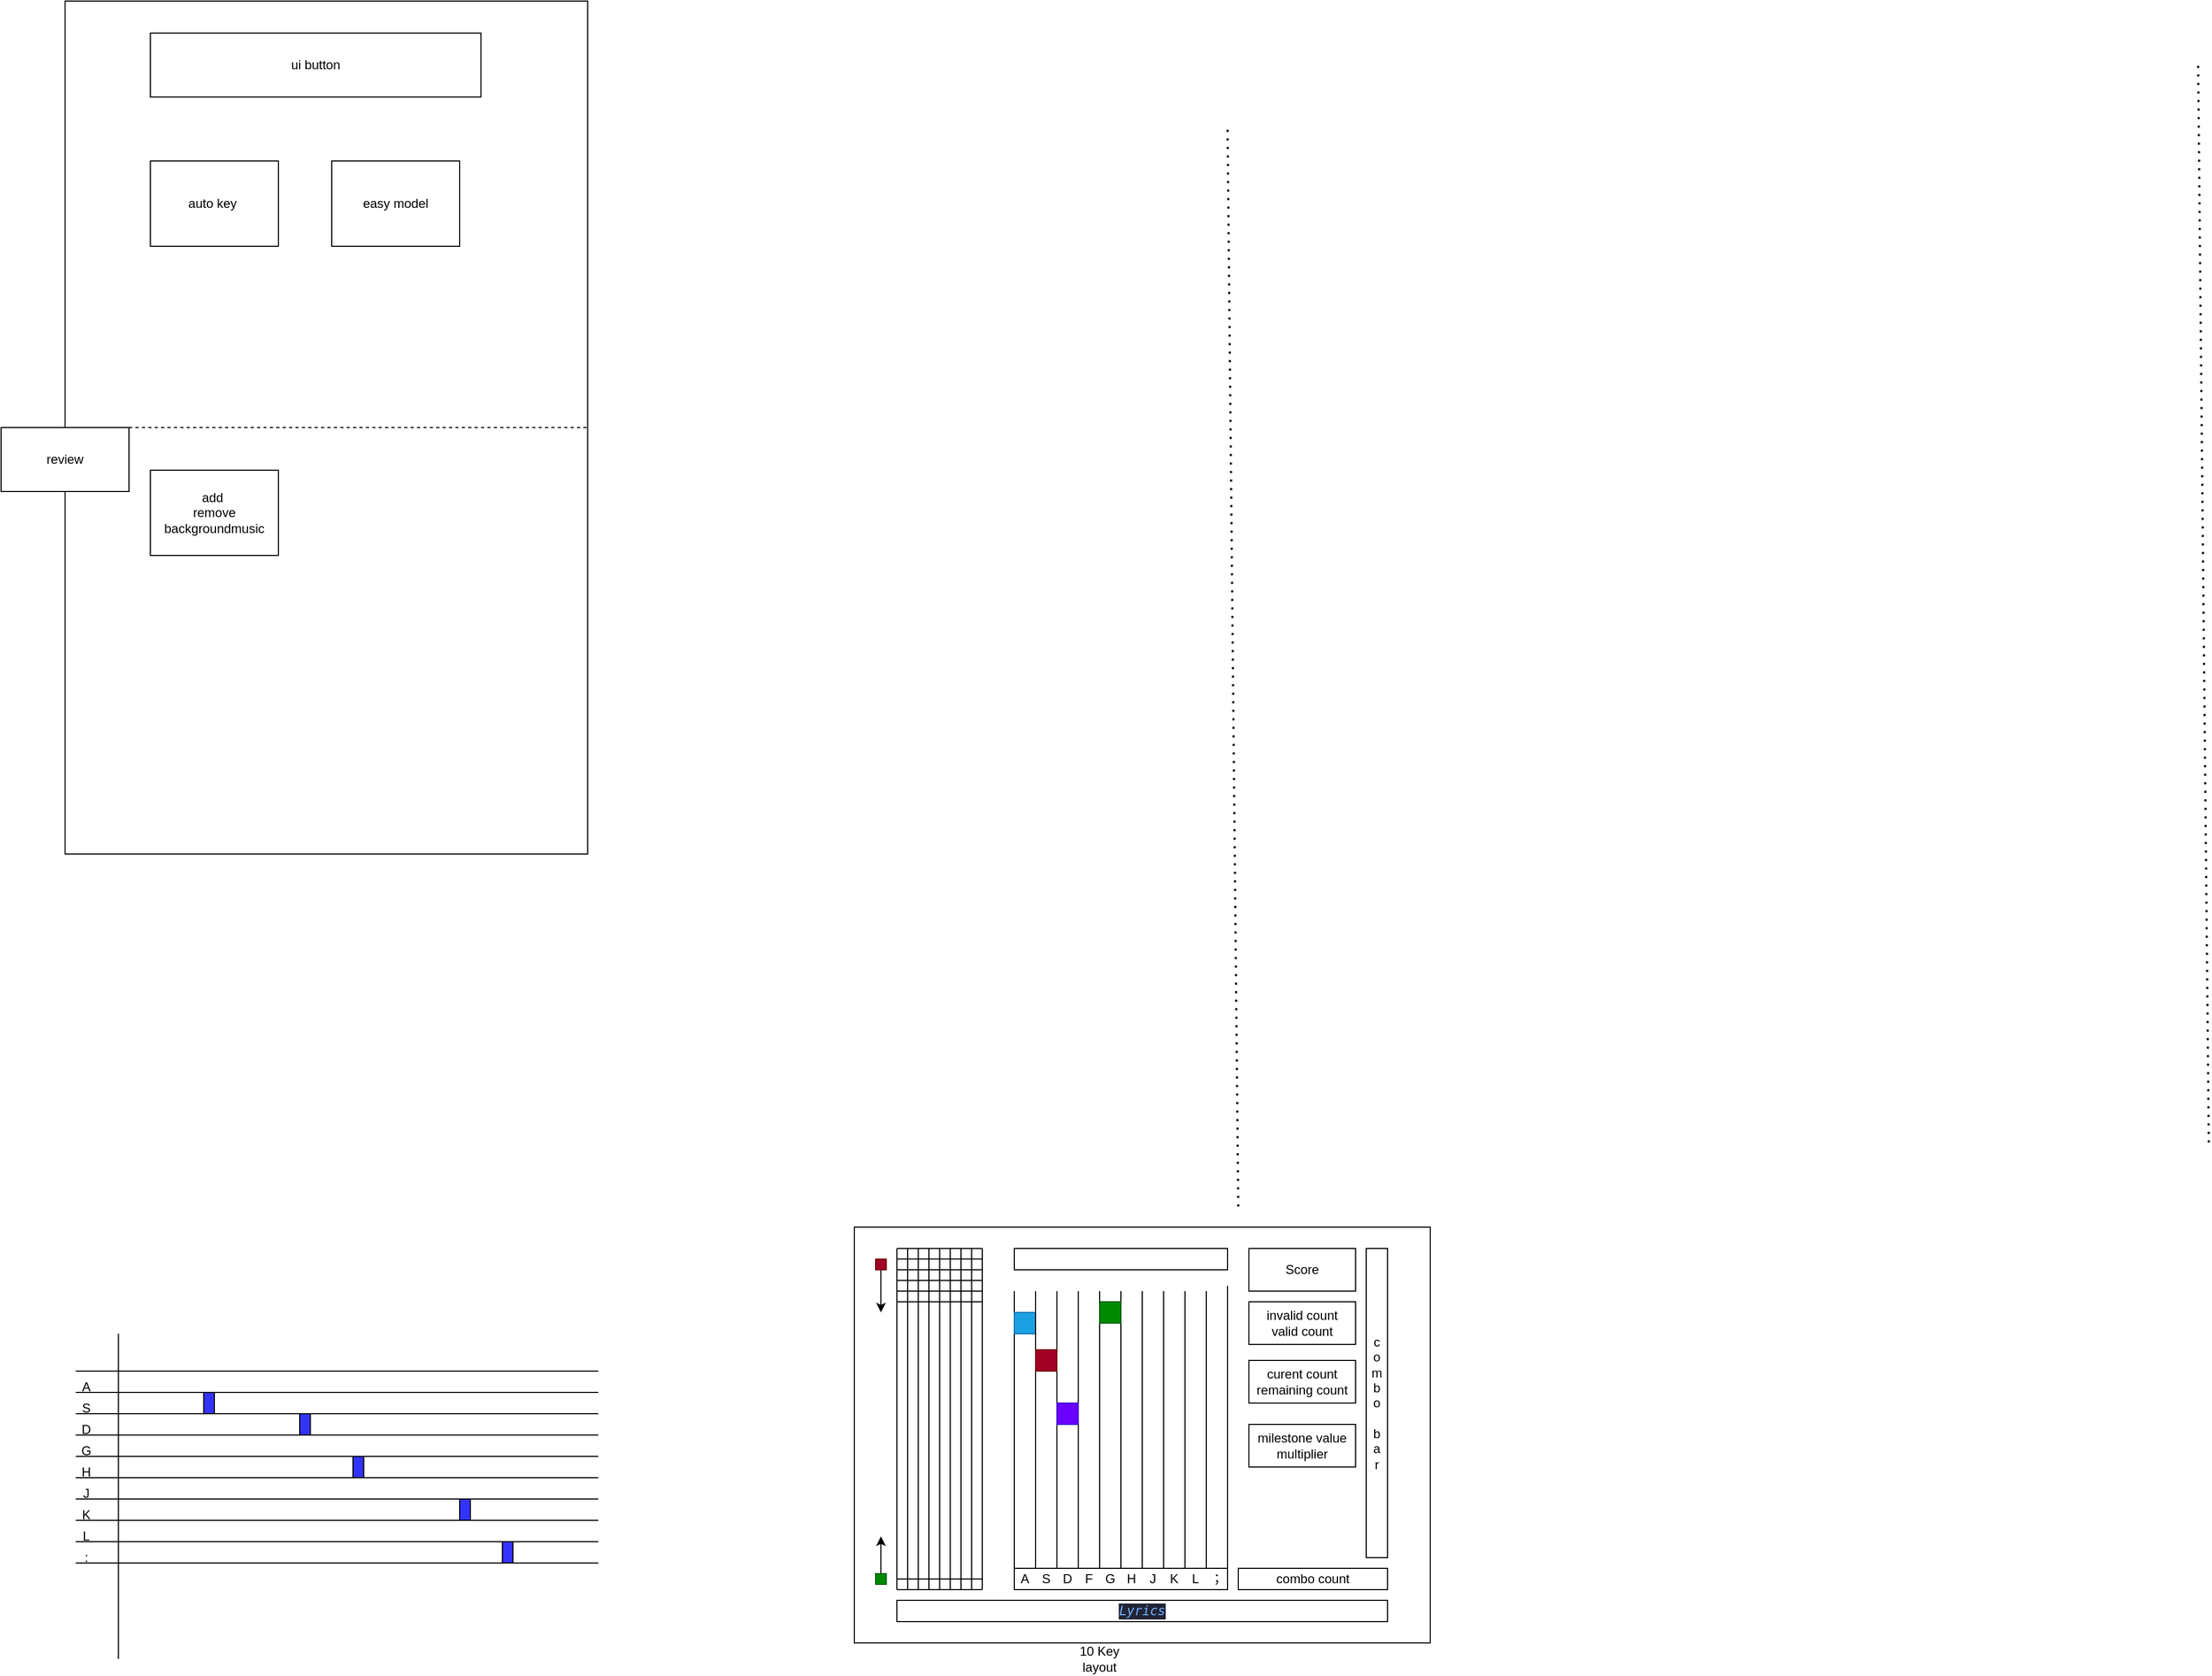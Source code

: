 <mxfile>
    <diagram id="EItSzx3JY4Jb_Roj2MiJ" name="Page-1">
        <mxGraphModel dx="3245" dy="362" grid="1" gridSize="10" guides="1" tooltips="1" connect="1" arrows="1" fold="1" page="1" pageScale="1" pageWidth="850" pageHeight="1100" math="0" shadow="0">
            <root>
                <mxCell id="0"/>
                <mxCell id="1" parent="0"/>
                <mxCell id="229" value="" style="rounded=0;whiteSpace=wrap;html=1;" vertex="1" parent="1">
                    <mxGeometry x="-1710" y="1220" width="540" height="390" as="geometry"/>
                </mxCell>
                <mxCell id="102" value="" style="endArrow=none;html=1;" parent="1" edge="1">
                    <mxGeometry width="50" height="50" relative="1" as="geometry">
                        <mxPoint x="-2400" y="1625" as="sourcePoint"/>
                        <mxPoint x="-2400" y="1320" as="targetPoint"/>
                    </mxGeometry>
                </mxCell>
                <mxCell id="103" value="" style="endArrow=none;html=1;" parent="1" edge="1">
                    <mxGeometry width="50" height="50" relative="1" as="geometry">
                        <mxPoint x="-2440" y="1355" as="sourcePoint"/>
                        <mxPoint x="-1950" y="1355" as="targetPoint"/>
                    </mxGeometry>
                </mxCell>
                <mxCell id="104" value="" style="endArrow=none;html=1;" parent="1" edge="1">
                    <mxGeometry width="50" height="50" relative="1" as="geometry">
                        <mxPoint x="-2440" y="1375" as="sourcePoint"/>
                        <mxPoint x="-1950" y="1375" as="targetPoint"/>
                    </mxGeometry>
                </mxCell>
                <mxCell id="105" value="" style="endArrow=none;html=1;" parent="1" edge="1">
                    <mxGeometry width="50" height="50" relative="1" as="geometry">
                        <mxPoint x="-2440" y="1395" as="sourcePoint"/>
                        <mxPoint x="-1950" y="1395" as="targetPoint"/>
                    </mxGeometry>
                </mxCell>
                <mxCell id="106" value="" style="endArrow=none;html=1;" parent="1" edge="1">
                    <mxGeometry width="50" height="50" relative="1" as="geometry">
                        <mxPoint x="-2440" y="1415" as="sourcePoint"/>
                        <mxPoint x="-1950" y="1415" as="targetPoint"/>
                    </mxGeometry>
                </mxCell>
                <mxCell id="107" value="" style="endArrow=none;html=1;" parent="1" edge="1">
                    <mxGeometry width="50" height="50" relative="1" as="geometry">
                        <mxPoint x="-2440" y="1435" as="sourcePoint"/>
                        <mxPoint x="-1950" y="1435" as="targetPoint"/>
                    </mxGeometry>
                </mxCell>
                <mxCell id="108" value="" style="endArrow=none;html=1;" parent="1" edge="1">
                    <mxGeometry width="50" height="50" relative="1" as="geometry">
                        <mxPoint x="-2440" y="1455" as="sourcePoint"/>
                        <mxPoint x="-1950" y="1455" as="targetPoint"/>
                    </mxGeometry>
                </mxCell>
                <mxCell id="109" value="" style="endArrow=none;html=1;" parent="1" edge="1">
                    <mxGeometry width="50" height="50" relative="1" as="geometry">
                        <mxPoint x="-2440" y="1475" as="sourcePoint"/>
                        <mxPoint x="-1950" y="1475" as="targetPoint"/>
                    </mxGeometry>
                </mxCell>
                <mxCell id="110" value="" style="endArrow=none;html=1;" parent="1" edge="1">
                    <mxGeometry width="50" height="50" relative="1" as="geometry">
                        <mxPoint x="-2440" y="1495" as="sourcePoint"/>
                        <mxPoint x="-1950" y="1495" as="targetPoint"/>
                    </mxGeometry>
                </mxCell>
                <mxCell id="111" value="" style="endArrow=none;html=1;" parent="1" edge="1">
                    <mxGeometry width="50" height="50" relative="1" as="geometry">
                        <mxPoint x="-2440" y="1515" as="sourcePoint"/>
                        <mxPoint x="-1950" y="1515" as="targetPoint"/>
                    </mxGeometry>
                </mxCell>
                <mxCell id="112" value="" style="endArrow=none;html=1;" parent="1" edge="1">
                    <mxGeometry width="50" height="50" relative="1" as="geometry">
                        <mxPoint x="-2440" y="1535" as="sourcePoint"/>
                        <mxPoint x="-1950" y="1535" as="targetPoint"/>
                    </mxGeometry>
                </mxCell>
                <mxCell id="115" value="A" style="text;html=1;strokeColor=none;fillColor=none;align=center;verticalAlign=middle;whiteSpace=wrap;rounded=0;" parent="1" vertex="1">
                    <mxGeometry x="-2460" y="1355" width="60" height="30" as="geometry"/>
                </mxCell>
                <mxCell id="116" value="S" style="text;html=1;strokeColor=none;fillColor=none;align=center;verticalAlign=middle;whiteSpace=wrap;rounded=0;" parent="1" vertex="1">
                    <mxGeometry x="-2460" y="1375" width="60" height="30" as="geometry"/>
                </mxCell>
                <mxCell id="117" value="D" style="text;html=1;strokeColor=none;fillColor=none;align=center;verticalAlign=middle;whiteSpace=wrap;rounded=0;" parent="1" vertex="1">
                    <mxGeometry x="-2460" y="1395" width="60" height="30" as="geometry"/>
                </mxCell>
                <mxCell id="119" value="G" style="text;html=1;strokeColor=none;fillColor=none;align=center;verticalAlign=middle;whiteSpace=wrap;rounded=0;" parent="1" vertex="1">
                    <mxGeometry x="-2460" y="1415" width="60" height="30" as="geometry"/>
                </mxCell>
                <mxCell id="120" value="H" style="text;html=1;strokeColor=none;fillColor=none;align=center;verticalAlign=middle;whiteSpace=wrap;rounded=0;" parent="1" vertex="1">
                    <mxGeometry x="-2460" y="1435" width="60" height="30" as="geometry"/>
                </mxCell>
                <mxCell id="121" value="J" style="text;html=1;strokeColor=none;fillColor=none;align=center;verticalAlign=middle;whiteSpace=wrap;rounded=0;" parent="1" vertex="1">
                    <mxGeometry x="-2460" y="1455" width="60" height="30" as="geometry"/>
                </mxCell>
                <mxCell id="122" value="K" style="text;html=1;strokeColor=none;fillColor=none;align=center;verticalAlign=middle;whiteSpace=wrap;rounded=0;" parent="1" vertex="1">
                    <mxGeometry x="-2460" y="1475" width="60" height="30" as="geometry"/>
                </mxCell>
                <mxCell id="123" value="L" style="text;html=1;strokeColor=none;fillColor=none;align=center;verticalAlign=middle;whiteSpace=wrap;rounded=0;" parent="1" vertex="1">
                    <mxGeometry x="-2460" y="1495" width="60" height="30" as="geometry"/>
                </mxCell>
                <mxCell id="124" value=":" style="text;html=1;strokeColor=none;fillColor=none;align=center;verticalAlign=middle;whiteSpace=wrap;rounded=0;" parent="1" vertex="1">
                    <mxGeometry x="-2460" y="1515" width="60" height="30" as="geometry"/>
                </mxCell>
                <mxCell id="125" value="" style="rounded=0;whiteSpace=wrap;html=1;fillColor=#3333FF;" parent="1" vertex="1">
                    <mxGeometry x="-2320" y="1375" width="10" height="20" as="geometry"/>
                </mxCell>
                <mxCell id="126" value="" style="rounded=0;whiteSpace=wrap;html=1;fillColor=#3333FF;" parent="1" vertex="1">
                    <mxGeometry x="-2230" y="1395" width="10" height="20" as="geometry"/>
                </mxCell>
                <mxCell id="127" value="" style="rounded=0;whiteSpace=wrap;html=1;fillColor=#3333FF;" parent="1" vertex="1">
                    <mxGeometry x="-2180" y="1435" width="10" height="20" as="geometry"/>
                </mxCell>
                <mxCell id="128" value="" style="rounded=0;whiteSpace=wrap;html=1;fillColor=#3333FF;" parent="1" vertex="1">
                    <mxGeometry x="-2080" y="1475" width="10" height="20" as="geometry"/>
                </mxCell>
                <mxCell id="129" value="" style="rounded=0;whiteSpace=wrap;html=1;fillColor=#3333FF;" parent="1" vertex="1">
                    <mxGeometry x="-2040" y="1515" width="10" height="20" as="geometry"/>
                </mxCell>
                <mxCell id="65" value="" style="rounded=0;whiteSpace=wrap;html=1;" parent="1" vertex="1">
                    <mxGeometry x="-2450" y="70" width="490" height="800" as="geometry"/>
                </mxCell>
                <mxCell id="66" value="ui button" style="rounded=0;whiteSpace=wrap;html=1;" parent="1" vertex="1">
                    <mxGeometry x="-2370" y="100" width="310" height="60" as="geometry"/>
                </mxCell>
                <mxCell id="67" value="auto key&amp;nbsp;" style="rounded=0;whiteSpace=wrap;html=1;" parent="1" vertex="1">
                    <mxGeometry x="-2370" y="220" width="120" height="80" as="geometry"/>
                </mxCell>
                <mxCell id="68" value="easy model" style="rounded=0;whiteSpace=wrap;html=1;" parent="1" vertex="1">
                    <mxGeometry x="-2200" y="220" width="120" height="80" as="geometry"/>
                </mxCell>
                <mxCell id="69" value="add&amp;nbsp;&lt;br&gt;remove backgroundmusic" style="rounded=0;whiteSpace=wrap;html=1;" parent="1" vertex="1">
                    <mxGeometry x="-2370" y="510" width="120" height="80" as="geometry"/>
                </mxCell>
                <mxCell id="70" value="" style="endArrow=none;dashed=1;html=1;exitX=0;exitY=0.5;exitDx=0;exitDy=0;entryX=1;entryY=0.5;entryDx=0;entryDy=0;" parent="1" source="65" target="65" edge="1">
                    <mxGeometry width="50" height="50" relative="1" as="geometry">
                        <mxPoint x="-1930" y="420" as="sourcePoint"/>
                        <mxPoint x="-1880" y="370" as="targetPoint"/>
                    </mxGeometry>
                </mxCell>
                <mxCell id="79" value="review" style="rounded=0;whiteSpace=wrap;html=1;" parent="1" vertex="1">
                    <mxGeometry x="-2510" y="470" width="120" height="60" as="geometry"/>
                </mxCell>
                <mxCell id="95" value="" style="endArrow=none;dashed=1;html=1;dashPattern=1 3;strokeWidth=2;" parent="1" edge="1">
                    <mxGeometry width="50" height="50" relative="1" as="geometry">
                        <mxPoint x="-440" y="1140.667" as="sourcePoint"/>
                        <mxPoint x="-450" y="130" as="targetPoint"/>
                    </mxGeometry>
                </mxCell>
                <mxCell id="96" value="" style="endArrow=none;dashed=1;html=1;dashPattern=1 3;strokeWidth=2;" parent="1" edge="1">
                    <mxGeometry width="50" height="50" relative="1" as="geometry">
                        <mxPoint x="-1350" y="1200.667" as="sourcePoint"/>
                        <mxPoint x="-1360" y="190" as="targetPoint"/>
                    </mxGeometry>
                </mxCell>
                <mxCell id="181" value="" style="endArrow=none;html=1;" edge="1" parent="1">
                    <mxGeometry width="50" height="50" relative="1" as="geometry">
                        <mxPoint x="-1560" y="1560" as="sourcePoint"/>
                        <mxPoint x="-1560" y="1280" as="targetPoint"/>
                    </mxGeometry>
                </mxCell>
                <mxCell id="182" value="" style="endArrow=none;html=1;" edge="1" parent="1">
                    <mxGeometry width="50" height="50" relative="1" as="geometry">
                        <mxPoint x="-1540" y="1560" as="sourcePoint"/>
                        <mxPoint x="-1540" y="1280" as="targetPoint"/>
                    </mxGeometry>
                </mxCell>
                <mxCell id="183" value="" style="endArrow=none;html=1;" edge="1" parent="1">
                    <mxGeometry width="50" height="50" relative="1" as="geometry">
                        <mxPoint x="-1520" y="1560" as="sourcePoint"/>
                        <mxPoint x="-1520" y="1280" as="targetPoint"/>
                    </mxGeometry>
                </mxCell>
                <mxCell id="184" value="" style="endArrow=none;html=1;" edge="1" parent="1">
                    <mxGeometry width="50" height="50" relative="1" as="geometry">
                        <mxPoint x="-1500" y="1560" as="sourcePoint"/>
                        <mxPoint x="-1500" y="1280" as="targetPoint"/>
                    </mxGeometry>
                </mxCell>
                <mxCell id="185" value="" style="endArrow=none;html=1;" edge="1" parent="1">
                    <mxGeometry width="50" height="50" relative="1" as="geometry">
                        <mxPoint x="-1480" y="1560" as="sourcePoint"/>
                        <mxPoint x="-1480" y="1280" as="targetPoint"/>
                    </mxGeometry>
                </mxCell>
                <mxCell id="186" value="" style="endArrow=none;html=1;" edge="1" parent="1">
                    <mxGeometry width="50" height="50" relative="1" as="geometry">
                        <mxPoint x="-1460" y="1560" as="sourcePoint"/>
                        <mxPoint x="-1460" y="1280" as="targetPoint"/>
                    </mxGeometry>
                </mxCell>
                <mxCell id="187" value="" style="endArrow=none;html=1;" edge="1" parent="1">
                    <mxGeometry width="50" height="50" relative="1" as="geometry">
                        <mxPoint x="-1440" y="1560" as="sourcePoint"/>
                        <mxPoint x="-1440" y="1280" as="targetPoint"/>
                    </mxGeometry>
                </mxCell>
                <mxCell id="188" value="" style="endArrow=none;html=1;" edge="1" parent="1">
                    <mxGeometry width="50" height="50" relative="1" as="geometry">
                        <mxPoint x="-1420" y="1560" as="sourcePoint"/>
                        <mxPoint x="-1420" y="1280" as="targetPoint"/>
                    </mxGeometry>
                </mxCell>
                <mxCell id="189" value="" style="endArrow=none;html=1;" edge="1" parent="1">
                    <mxGeometry width="50" height="50" relative="1" as="geometry">
                        <mxPoint x="-1400" y="1560" as="sourcePoint"/>
                        <mxPoint x="-1400" y="1280" as="targetPoint"/>
                    </mxGeometry>
                </mxCell>
                <mxCell id="190" value="" style="endArrow=none;html=1;" edge="1" parent="1">
                    <mxGeometry width="50" height="50" relative="1" as="geometry">
                        <mxPoint x="-1380" y="1560" as="sourcePoint"/>
                        <mxPoint x="-1380" y="1280" as="targetPoint"/>
                    </mxGeometry>
                </mxCell>
                <mxCell id="191" value="" style="rounded=0;whiteSpace=wrap;html=1;" vertex="1" parent="1">
                    <mxGeometry x="-1560" y="1540" width="200" height="20" as="geometry"/>
                </mxCell>
                <mxCell id="192" value="" style="rounded=0;whiteSpace=wrap;html=1;" vertex="1" parent="1">
                    <mxGeometry x="-1560" y="1240" width="200" height="20" as="geometry"/>
                </mxCell>
                <mxCell id="197" value="Score" style="rounded=0;whiteSpace=wrap;html=1;" vertex="1" parent="1">
                    <mxGeometry x="-1340" y="1240" width="100" height="40" as="geometry"/>
                </mxCell>
                <mxCell id="198" value="invalid count&lt;br&gt;valid count" style="rounded=0;whiteSpace=wrap;html=1;" vertex="1" parent="1">
                    <mxGeometry x="-1340" y="1290" width="100" height="40" as="geometry"/>
                </mxCell>
                <mxCell id="199" value="curent count&lt;br&gt;remaining count" style="rounded=0;whiteSpace=wrap;html=1;" vertex="1" parent="1">
                    <mxGeometry x="-1340" y="1345" width="100" height="40" as="geometry"/>
                </mxCell>
                <mxCell id="200" value="milestone value&lt;br&gt;multiplier" style="rounded=0;whiteSpace=wrap;html=1;" vertex="1" parent="1">
                    <mxGeometry x="-1340" y="1405" width="100" height="40" as="geometry"/>
                </mxCell>
                <mxCell id="202" value="" style="endArrow=none;html=1;" edge="1" parent="1">
                    <mxGeometry width="50" height="50" relative="1" as="geometry">
                        <mxPoint x="-1640" y="1240.003" as="sourcePoint"/>
                        <mxPoint x="-1640" y="1560" as="targetPoint"/>
                    </mxGeometry>
                </mxCell>
                <mxCell id="203" value="" style="endArrow=none;html=1;" edge="1" parent="1">
                    <mxGeometry width="50" height="50" relative="1" as="geometry">
                        <mxPoint x="-1630" y="1240.003" as="sourcePoint"/>
                        <mxPoint x="-1630" y="1560" as="targetPoint"/>
                    </mxGeometry>
                </mxCell>
                <mxCell id="204" value="" style="endArrow=none;html=1;" edge="1" parent="1">
                    <mxGeometry width="50" height="50" relative="1" as="geometry">
                        <mxPoint x="-1620" y="1240.003" as="sourcePoint"/>
                        <mxPoint x="-1620" y="1560" as="targetPoint"/>
                    </mxGeometry>
                </mxCell>
                <mxCell id="208" value="" style="endArrow=none;html=1;" edge="1" parent="1">
                    <mxGeometry width="50" height="50" relative="1" as="geometry">
                        <mxPoint x="-1610" y="1240.003" as="sourcePoint"/>
                        <mxPoint x="-1610" y="1560" as="targetPoint"/>
                    </mxGeometry>
                </mxCell>
                <mxCell id="209" value="" style="endArrow=none;html=1;" edge="1" parent="1">
                    <mxGeometry width="50" height="50" relative="1" as="geometry">
                        <mxPoint x="-1600" y="1240.003" as="sourcePoint"/>
                        <mxPoint x="-1600" y="1560" as="targetPoint"/>
                    </mxGeometry>
                </mxCell>
                <mxCell id="210" value="" style="endArrow=none;html=1;" edge="1" parent="1">
                    <mxGeometry width="50" height="50" relative="1" as="geometry">
                        <mxPoint x="-1590" y="1240.003" as="sourcePoint"/>
                        <mxPoint x="-1590" y="1560" as="targetPoint"/>
                    </mxGeometry>
                </mxCell>
                <mxCell id="211" value="" style="endArrow=none;html=1;" edge="1" parent="1">
                    <mxGeometry width="50" height="50" relative="1" as="geometry">
                        <mxPoint x="-1670" y="1240.003" as="sourcePoint"/>
                        <mxPoint x="-1670" y="1560" as="targetPoint"/>
                    </mxGeometry>
                </mxCell>
                <mxCell id="212" value="" style="endArrow=none;html=1;" edge="1" parent="1">
                    <mxGeometry width="50" height="50" relative="1" as="geometry">
                        <mxPoint x="-1660" y="1240.003" as="sourcePoint"/>
                        <mxPoint x="-1660" y="1560" as="targetPoint"/>
                    </mxGeometry>
                </mxCell>
                <mxCell id="213" value="" style="endArrow=none;html=1;" edge="1" parent="1">
                    <mxGeometry width="50" height="50" relative="1" as="geometry">
                        <mxPoint x="-1650" y="1240.003" as="sourcePoint"/>
                        <mxPoint x="-1650" y="1560" as="targetPoint"/>
                    </mxGeometry>
                </mxCell>
                <mxCell id="215" value="" style="endArrow=none;html=1;" edge="1" parent="1">
                    <mxGeometry width="50" height="50" relative="1" as="geometry">
                        <mxPoint x="-1670" y="1240" as="sourcePoint"/>
                        <mxPoint x="-1590" y="1240" as="targetPoint"/>
                    </mxGeometry>
                </mxCell>
                <mxCell id="216" value="" style="endArrow=none;html=1;" edge="1" parent="1">
                    <mxGeometry width="50" height="50" relative="1" as="geometry">
                        <mxPoint x="-1670" y="1249.86" as="sourcePoint"/>
                        <mxPoint x="-1590" y="1249.86" as="targetPoint"/>
                    </mxGeometry>
                </mxCell>
                <mxCell id="217" value="" style="endArrow=none;html=1;" edge="1" parent="1">
                    <mxGeometry width="50" height="50" relative="1" as="geometry">
                        <mxPoint x="-1670" y="1260" as="sourcePoint"/>
                        <mxPoint x="-1590" y="1260" as="targetPoint"/>
                    </mxGeometry>
                </mxCell>
                <mxCell id="218" value="" style="endArrow=none;html=1;" edge="1" parent="1">
                    <mxGeometry width="50" height="50" relative="1" as="geometry">
                        <mxPoint x="-1670" y="1270" as="sourcePoint"/>
                        <mxPoint x="-1590" y="1270" as="targetPoint"/>
                    </mxGeometry>
                </mxCell>
                <mxCell id="219" value="" style="endArrow=none;html=1;" edge="1" parent="1">
                    <mxGeometry width="50" height="50" relative="1" as="geometry">
                        <mxPoint x="-1670" y="1280" as="sourcePoint"/>
                        <mxPoint x="-1590" y="1280" as="targetPoint"/>
                    </mxGeometry>
                </mxCell>
                <mxCell id="220" value="" style="endArrow=none;html=1;" edge="1" parent="1">
                    <mxGeometry width="50" height="50" relative="1" as="geometry">
                        <mxPoint x="-1670" y="1290" as="sourcePoint"/>
                        <mxPoint x="-1590" y="1290" as="targetPoint"/>
                    </mxGeometry>
                </mxCell>
                <mxCell id="221" value="" style="endArrow=none;html=1;" edge="1" parent="1">
                    <mxGeometry width="50" height="50" relative="1" as="geometry">
                        <mxPoint x="-1670" y="1560" as="sourcePoint"/>
                        <mxPoint x="-1590" y="1560" as="targetPoint"/>
                    </mxGeometry>
                </mxCell>
                <mxCell id="222" value="" style="endArrow=none;html=1;" edge="1" parent="1">
                    <mxGeometry width="50" height="50" relative="1" as="geometry">
                        <mxPoint x="-1670" y="1550" as="sourcePoint"/>
                        <mxPoint x="-1590" y="1550" as="targetPoint"/>
                    </mxGeometry>
                </mxCell>
                <mxCell id="224" style="edgeStyle=none;html=1;" edge="1" parent="1" source="223">
                    <mxGeometry relative="1" as="geometry">
                        <mxPoint x="-1685" y="1510" as="targetPoint"/>
                    </mxGeometry>
                </mxCell>
                <mxCell id="223" value="" style="whiteSpace=wrap;html=1;aspect=fixed;fillColor=#008a00;fontColor=#ffffff;strokeColor=#005700;" vertex="1" parent="1">
                    <mxGeometry x="-1690" y="1545" width="10" height="10" as="geometry"/>
                </mxCell>
                <mxCell id="226" style="edgeStyle=none;html=1;" edge="1" parent="1" source="225">
                    <mxGeometry relative="1" as="geometry">
                        <mxPoint x="-1685" y="1300" as="targetPoint"/>
                    </mxGeometry>
                </mxCell>
                <mxCell id="225" value="" style="whiteSpace=wrap;html=1;aspect=fixed;fillColor=#a20025;fontColor=#ffffff;strokeColor=#6F0000;" vertex="1" parent="1">
                    <mxGeometry x="-1690" y="1250" width="10" height="10" as="geometry"/>
                </mxCell>
                <mxCell id="227" value="&lt;div style=&quot;background-color:#222436;color:#c8d3f5&quot;&gt;&lt;pre style=&quot;font-family:'JetBrains Mono',monospace;font-size:9.0pt;&quot;&gt;&lt;span style=&quot;color:#70b0ff;font-style:italic;&quot;&gt;Lyrics&lt;/span&gt;&lt;/pre&gt;&lt;/div&gt;" style="rounded=0;whiteSpace=wrap;html=1;" vertex="1" parent="1">
                    <mxGeometry x="-1670" y="1570" width="460" height="20" as="geometry"/>
                </mxCell>
                <mxCell id="228" value="" style="endArrow=none;html=1;" edge="1" parent="1">
                    <mxGeometry width="50" height="50" relative="1" as="geometry">
                        <mxPoint x="-1360" y="1555" as="sourcePoint"/>
                        <mxPoint x="-1360" y="1275" as="targetPoint"/>
                    </mxGeometry>
                </mxCell>
                <mxCell id="230" value="10 Key layout" style="text;html=1;strokeColor=none;fillColor=none;align=center;verticalAlign=middle;whiteSpace=wrap;rounded=0;" vertex="1" parent="1">
                    <mxGeometry x="-1510" y="1610" width="60" height="30" as="geometry"/>
                </mxCell>
                <mxCell id="232" value="" style="rounded=0;whiteSpace=wrap;html=1;fillColor=#1ba1e2;fontColor=#ffffff;strokeColor=#006EAF;" vertex="1" parent="1">
                    <mxGeometry x="-1560" y="1300" width="20" height="20" as="geometry"/>
                </mxCell>
                <mxCell id="233" value="" style="endArrow=none;html=1;" edge="1" parent="1">
                    <mxGeometry width="50" height="50" relative="1" as="geometry">
                        <mxPoint x="-1540" y="1540" as="sourcePoint"/>
                        <mxPoint x="-1540" y="1300" as="targetPoint"/>
                    </mxGeometry>
                </mxCell>
                <mxCell id="234" value="" style="rounded=0;whiteSpace=wrap;html=1;fillColor=#a20025;fontColor=#ffffff;strokeColor=#6F0000;" vertex="1" parent="1">
                    <mxGeometry x="-1540" y="1335" width="20" height="20" as="geometry"/>
                </mxCell>
                <mxCell id="235" value="" style="rounded=0;whiteSpace=wrap;html=1;fillColor=#6a00ff;fontColor=#ffffff;strokeColor=#3700CC;" vertex="1" parent="1">
                    <mxGeometry x="-1520" y="1385" width="20" height="20" as="geometry"/>
                </mxCell>
                <mxCell id="236" value="" style="rounded=0;whiteSpace=wrap;html=1;fillColor=#008a00;fontColor=#ffffff;strokeColor=#005700;" vertex="1" parent="1">
                    <mxGeometry x="-1480" y="1290" width="20" height="20" as="geometry"/>
                </mxCell>
                <mxCell id="237" value="A" style="text;html=1;strokeColor=none;fillColor=none;align=center;verticalAlign=middle;whiteSpace=wrap;rounded=0;" vertex="1" parent="1">
                    <mxGeometry x="-1580" y="1535" width="60" height="30" as="geometry"/>
                </mxCell>
                <mxCell id="238" value="S" style="text;html=1;strokeColor=none;fillColor=none;align=center;verticalAlign=middle;whiteSpace=wrap;rounded=0;" vertex="1" parent="1">
                    <mxGeometry x="-1560" y="1535" width="60" height="30" as="geometry"/>
                </mxCell>
                <mxCell id="239" value="D" style="text;html=1;strokeColor=none;fillColor=none;align=center;verticalAlign=middle;whiteSpace=wrap;rounded=0;" vertex="1" parent="1">
                    <mxGeometry x="-1540" y="1535" width="60" height="30" as="geometry"/>
                </mxCell>
                <mxCell id="240" value="F" style="text;html=1;strokeColor=none;fillColor=none;align=center;verticalAlign=middle;whiteSpace=wrap;rounded=0;" vertex="1" parent="1">
                    <mxGeometry x="-1520" y="1535" width="60" height="30" as="geometry"/>
                </mxCell>
                <mxCell id="241" value="G" style="text;html=1;strokeColor=none;fillColor=none;align=center;verticalAlign=middle;whiteSpace=wrap;rounded=0;" vertex="1" parent="1">
                    <mxGeometry x="-1500" y="1535" width="60" height="30" as="geometry"/>
                </mxCell>
                <mxCell id="242" value="H" style="text;html=1;strokeColor=none;fillColor=none;align=center;verticalAlign=middle;whiteSpace=wrap;rounded=0;" vertex="1" parent="1">
                    <mxGeometry x="-1480" y="1535" width="60" height="30" as="geometry"/>
                </mxCell>
                <mxCell id="243" value="J" style="text;html=1;strokeColor=none;fillColor=none;align=center;verticalAlign=middle;whiteSpace=wrap;rounded=0;" vertex="1" parent="1">
                    <mxGeometry x="-1460" y="1535" width="60" height="30" as="geometry"/>
                </mxCell>
                <mxCell id="244" value="K" style="text;html=1;strokeColor=none;fillColor=none;align=center;verticalAlign=middle;whiteSpace=wrap;rounded=0;" vertex="1" parent="1">
                    <mxGeometry x="-1440" y="1535" width="60" height="30" as="geometry"/>
                </mxCell>
                <mxCell id="245" value="L" style="text;html=1;strokeColor=none;fillColor=none;align=center;verticalAlign=middle;whiteSpace=wrap;rounded=0;" vertex="1" parent="1">
                    <mxGeometry x="-1420" y="1535" width="60" height="30" as="geometry"/>
                </mxCell>
                <mxCell id="246" value="；" style="text;html=1;strokeColor=none;fillColor=none;align=center;verticalAlign=middle;whiteSpace=wrap;rounded=0;" vertex="1" parent="1">
                    <mxGeometry x="-1400" y="1535" width="60" height="30" as="geometry"/>
                </mxCell>
                <mxCell id="247" value="c&lt;br&gt;o&lt;br&gt;m&lt;br&gt;b&lt;br&gt;o&lt;br&gt;&lt;br&gt;b&lt;br&gt;a&lt;br&gt;r" style="rounded=0;whiteSpace=wrap;html=1;" vertex="1" parent="1">
                    <mxGeometry x="-1230" y="1240" width="20" height="290" as="geometry"/>
                </mxCell>
                <mxCell id="248" value="combo count" style="rounded=0;whiteSpace=wrap;html=1;" vertex="1" parent="1">
                    <mxGeometry x="-1350" y="1540" width="140" height="20" as="geometry"/>
                </mxCell>
            </root>
        </mxGraphModel>
    </diagram>
</mxfile>